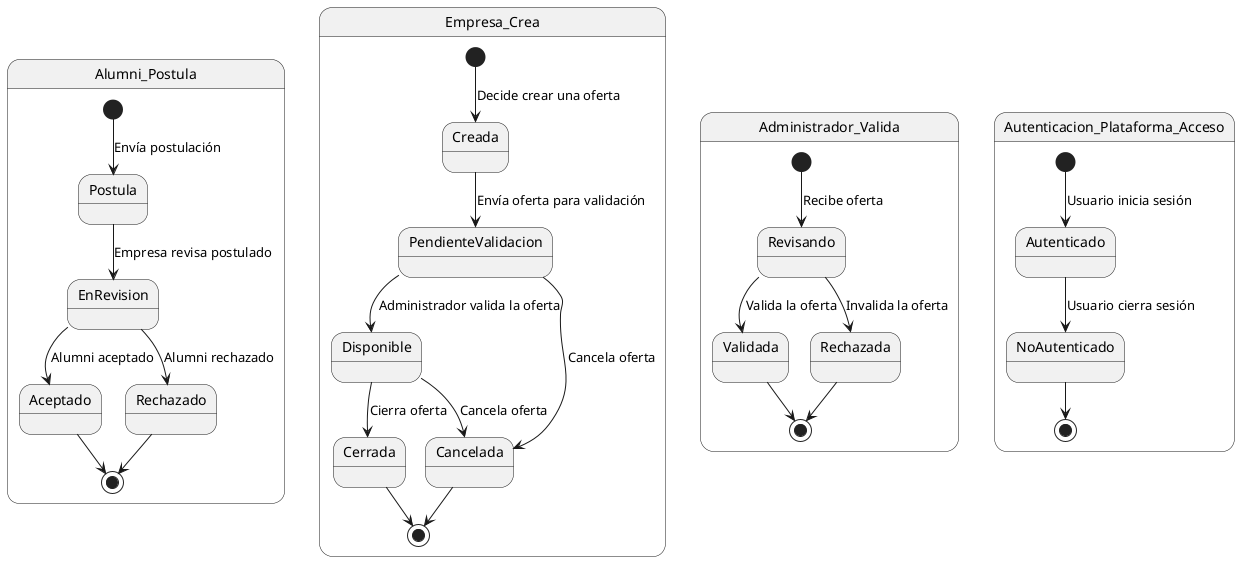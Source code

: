 @startuml

state Alumni_Postula {
    [*] --> Postula : Envía postulación
    Postula --> EnRevision : Empresa revisa postulado
    EnRevision --> Aceptado : Alumni aceptado
    EnRevision --> Rechazado : Alumni rechazado
    Aceptado --> [*]
    Rechazado --> [*]
}

state Empresa_Crea {
    [*] --> Creada : Decide crear una oferta
    Creada --> PendienteValidacion : Envía oferta para validación
    PendienteValidacion --> Disponible : Administrador valida la oferta
    PendienteValidacion --> Cancelada : Cancela oferta
    Disponible --> Cerrada : Cierra oferta
    Disponible --> Cancelada : Cancela oferta
    Cerrada --> [*]
    Cancelada --> [*]
}

state Administrador_Valida {
    [*] --> Revisando : Recibe oferta
    Revisando --> Validada : Valida la oferta
    Revisando --> Rechazada : Invalida la oferta
    Validada --> [*]
    Rechazada --> [*]
}

state Autenticacion_Plataforma_Acceso {
    [*] --> Autenticado : Usuario inicia sesión
    Autenticado --> NoAutenticado : Usuario cierra sesión
    NoAutenticado --> [*]
}

@enduml
